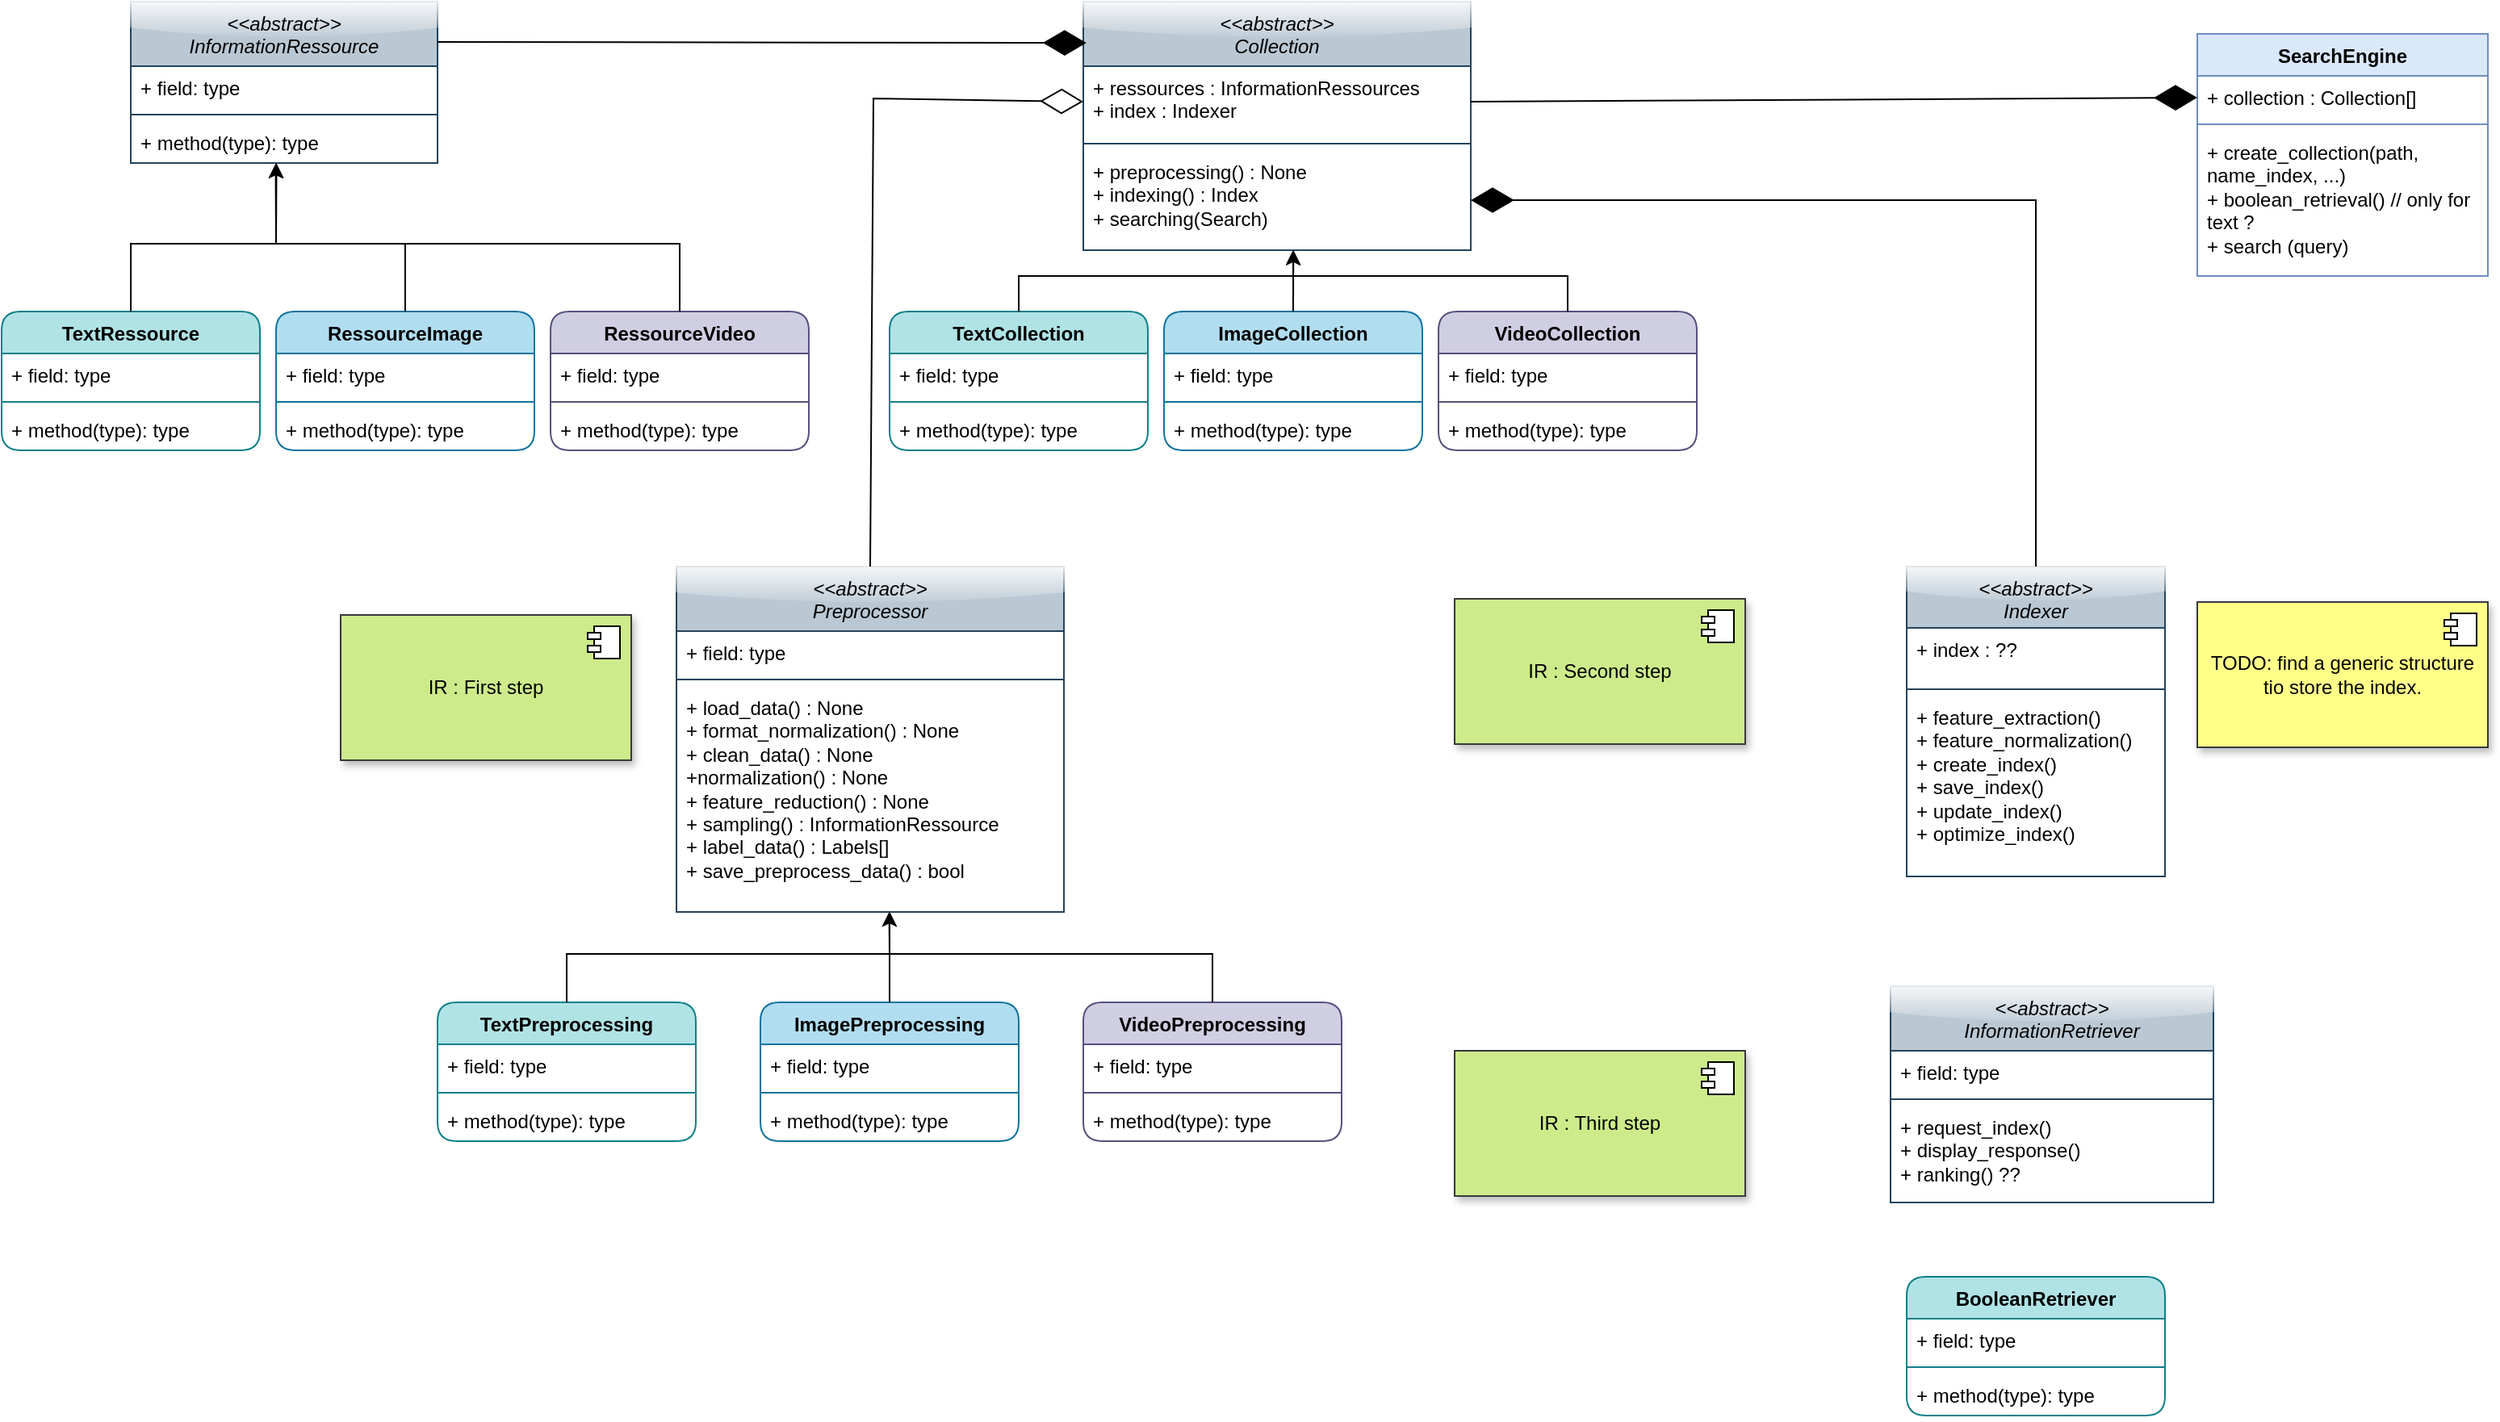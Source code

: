 <mxfile version="22.0.2" type="device">
  <diagram name="Page-1" id="X75OGaa5OfOXW6teG9SR">
    <mxGraphModel dx="1615" dy="1029" grid="1" gridSize="10" guides="1" tooltips="1" connect="1" arrows="1" fold="1" page="1" pageScale="1" pageWidth="827" pageHeight="1169" math="0" shadow="0">
      <root>
        <mxCell id="0" />
        <mxCell id="1" parent="0" />
        <mxCell id="e51l-U1AH-l_leqLZLDB-1" value="&lt;i style=&quot;font-weight: normal;&quot;&gt;&amp;lt;&amp;lt;abstract&amp;gt;&amp;gt;&lt;br&gt;InformationRessource&lt;/i&gt;" style="swimlane;fontStyle=1;align=center;verticalAlign=top;childLayout=stackLayout;horizontal=1;startSize=40;horizontalStack=0;resizeParent=1;resizeParentMax=0;resizeLast=0;collapsible=1;marginBottom=0;whiteSpace=wrap;html=1;fillColor=#bac8d3;strokeColor=#23445d;glass=1;rounded=0;shadow=0;swimlaneLine=1;" parent="1" vertex="1">
          <mxGeometry x="80" y="10" width="190" height="100" as="geometry" />
        </mxCell>
        <mxCell id="e51l-U1AH-l_leqLZLDB-2" value="+ field: type" style="text;strokeColor=none;fillColor=none;align=left;verticalAlign=top;spacingLeft=4;spacingRight=4;overflow=hidden;rotatable=0;points=[[0,0.5],[1,0.5]];portConstraint=eastwest;whiteSpace=wrap;html=1;" parent="e51l-U1AH-l_leqLZLDB-1" vertex="1">
          <mxGeometry y="40" width="190" height="26" as="geometry" />
        </mxCell>
        <mxCell id="e51l-U1AH-l_leqLZLDB-3" value="" style="line;strokeWidth=1;fillColor=none;align=left;verticalAlign=middle;spacingTop=-1;spacingLeft=3;spacingRight=3;rotatable=0;labelPosition=right;points=[];portConstraint=eastwest;strokeColor=inherit;" parent="e51l-U1AH-l_leqLZLDB-1" vertex="1">
          <mxGeometry y="66" width="190" height="8" as="geometry" />
        </mxCell>
        <mxCell id="e51l-U1AH-l_leqLZLDB-4" value="+ method(type): type" style="text;strokeColor=none;fillColor=none;align=left;verticalAlign=top;spacingLeft=4;spacingRight=4;overflow=hidden;rotatable=0;points=[[0,0.5],[1,0.5]];portConstraint=eastwest;whiteSpace=wrap;html=1;" parent="e51l-U1AH-l_leqLZLDB-1" vertex="1">
          <mxGeometry y="74" width="190" height="26" as="geometry" />
        </mxCell>
        <mxCell id="e51l-U1AH-l_leqLZLDB-7" value="TextRessource" style="swimlane;fontStyle=1;align=center;verticalAlign=top;childLayout=stackLayout;horizontal=1;startSize=26;horizontalStack=0;resizeParent=1;resizeParentMax=0;resizeLast=0;collapsible=1;marginBottom=0;whiteSpace=wrap;html=1;fillColor=#b0e3e6;strokeColor=#0e8088;rounded=1;" parent="1" vertex="1">
          <mxGeometry y="202" width="160" height="86" as="geometry" />
        </mxCell>
        <mxCell id="e51l-U1AH-l_leqLZLDB-8" value="+ field: type" style="text;strokeColor=none;fillColor=none;align=left;verticalAlign=top;spacingLeft=4;spacingRight=4;overflow=hidden;rotatable=0;points=[[0,0.5],[1,0.5]];portConstraint=eastwest;whiteSpace=wrap;html=1;" parent="e51l-U1AH-l_leqLZLDB-7" vertex="1">
          <mxGeometry y="26" width="160" height="26" as="geometry" />
        </mxCell>
        <mxCell id="e51l-U1AH-l_leqLZLDB-9" value="" style="line;strokeWidth=1;fillColor=none;align=left;verticalAlign=middle;spacingTop=-1;spacingLeft=3;spacingRight=3;rotatable=0;labelPosition=right;points=[];portConstraint=eastwest;strokeColor=inherit;" parent="e51l-U1AH-l_leqLZLDB-7" vertex="1">
          <mxGeometry y="52" width="160" height="8" as="geometry" />
        </mxCell>
        <mxCell id="e51l-U1AH-l_leqLZLDB-10" value="+ method(type): type" style="text;strokeColor=none;fillColor=none;align=left;verticalAlign=top;spacingLeft=4;spacingRight=4;overflow=hidden;rotatable=0;points=[[0,0.5],[1,0.5]];portConstraint=eastwest;whiteSpace=wrap;html=1;" parent="e51l-U1AH-l_leqLZLDB-7" vertex="1">
          <mxGeometry y="60" width="160" height="26" as="geometry" />
        </mxCell>
        <mxCell id="e51l-U1AH-l_leqLZLDB-11" value="RessourceImage" style="swimlane;fontStyle=1;align=center;verticalAlign=top;childLayout=stackLayout;horizontal=1;startSize=26;horizontalStack=0;resizeParent=1;resizeParentMax=0;resizeLast=0;collapsible=1;marginBottom=0;whiteSpace=wrap;html=1;fillColor=#b1ddf0;strokeColor=#10739e;rounded=1;" parent="1" vertex="1">
          <mxGeometry x="170" y="202" width="160" height="86" as="geometry" />
        </mxCell>
        <mxCell id="e51l-U1AH-l_leqLZLDB-12" value="+ field: type" style="text;strokeColor=none;fillColor=none;align=left;verticalAlign=top;spacingLeft=4;spacingRight=4;overflow=hidden;rotatable=0;points=[[0,0.5],[1,0.5]];portConstraint=eastwest;whiteSpace=wrap;html=1;" parent="e51l-U1AH-l_leqLZLDB-11" vertex="1">
          <mxGeometry y="26" width="160" height="26" as="geometry" />
        </mxCell>
        <mxCell id="e51l-U1AH-l_leqLZLDB-13" value="" style="line;strokeWidth=1;fillColor=none;align=left;verticalAlign=middle;spacingTop=-1;spacingLeft=3;spacingRight=3;rotatable=0;labelPosition=right;points=[];portConstraint=eastwest;strokeColor=inherit;" parent="e51l-U1AH-l_leqLZLDB-11" vertex="1">
          <mxGeometry y="52" width="160" height="8" as="geometry" />
        </mxCell>
        <mxCell id="e51l-U1AH-l_leqLZLDB-14" value="+ method(type): type" style="text;strokeColor=none;fillColor=none;align=left;verticalAlign=top;spacingLeft=4;spacingRight=4;overflow=hidden;rotatable=0;points=[[0,0.5],[1,0.5]];portConstraint=eastwest;whiteSpace=wrap;html=1;" parent="e51l-U1AH-l_leqLZLDB-11" vertex="1">
          <mxGeometry y="60" width="160" height="26" as="geometry" />
        </mxCell>
        <mxCell id="e51l-U1AH-l_leqLZLDB-15" value="RessourceVideo" style="swimlane;fontStyle=1;align=center;verticalAlign=top;childLayout=stackLayout;horizontal=1;startSize=26;horizontalStack=0;resizeParent=1;resizeParentMax=0;resizeLast=0;collapsible=1;marginBottom=0;whiteSpace=wrap;html=1;fillColor=#d0cee2;strokeColor=#56517e;rounded=1;" parent="1" vertex="1">
          <mxGeometry x="340" y="202" width="160" height="86" as="geometry" />
        </mxCell>
        <mxCell id="e51l-U1AH-l_leqLZLDB-16" value="+ field: type" style="text;strokeColor=none;fillColor=none;align=left;verticalAlign=top;spacingLeft=4;spacingRight=4;overflow=hidden;rotatable=0;points=[[0,0.5],[1,0.5]];portConstraint=eastwest;whiteSpace=wrap;html=1;" parent="e51l-U1AH-l_leqLZLDB-15" vertex="1">
          <mxGeometry y="26" width="160" height="26" as="geometry" />
        </mxCell>
        <mxCell id="e51l-U1AH-l_leqLZLDB-17" value="" style="line;strokeWidth=1;fillColor=none;align=left;verticalAlign=middle;spacingTop=-1;spacingLeft=3;spacingRight=3;rotatable=0;labelPosition=right;points=[];portConstraint=eastwest;strokeColor=inherit;" parent="e51l-U1AH-l_leqLZLDB-15" vertex="1">
          <mxGeometry y="52" width="160" height="8" as="geometry" />
        </mxCell>
        <mxCell id="e51l-U1AH-l_leqLZLDB-18" value="+ method(type): type" style="text;strokeColor=none;fillColor=none;align=left;verticalAlign=top;spacingLeft=4;spacingRight=4;overflow=hidden;rotatable=0;points=[[0,0.5],[1,0.5]];portConstraint=eastwest;whiteSpace=wrap;html=1;" parent="e51l-U1AH-l_leqLZLDB-15" vertex="1">
          <mxGeometry y="60" width="160" height="26" as="geometry" />
        </mxCell>
        <mxCell id="e51l-U1AH-l_leqLZLDB-19" value="&lt;i style=&quot;font-weight: normal;&quot;&gt;&amp;lt;&amp;lt;abstract&amp;gt;&amp;gt;&lt;br&gt;Collection&lt;/i&gt;" style="swimlane;fontStyle=1;align=center;verticalAlign=top;childLayout=stackLayout;horizontal=1;startSize=40;horizontalStack=0;resizeParent=1;resizeParentMax=0;resizeLast=0;collapsible=1;marginBottom=0;whiteSpace=wrap;html=1;fillColor=#bac8d3;strokeColor=#23445d;glass=1;" parent="1" vertex="1">
          <mxGeometry x="670" y="10" width="240" height="154" as="geometry" />
        </mxCell>
        <mxCell id="e51l-U1AH-l_leqLZLDB-20" value="+ ressources : InformationRessources&lt;br&gt;+ index : Indexer" style="text;strokeColor=none;fillColor=none;align=left;verticalAlign=top;spacingLeft=4;spacingRight=4;overflow=hidden;rotatable=0;points=[[0,0.5],[1,0.5]];portConstraint=eastwest;whiteSpace=wrap;html=1;" parent="e51l-U1AH-l_leqLZLDB-19" vertex="1">
          <mxGeometry y="40" width="240" height="44" as="geometry" />
        </mxCell>
        <mxCell id="e51l-U1AH-l_leqLZLDB-21" value="" style="line;strokeWidth=1;fillColor=none;align=left;verticalAlign=middle;spacingTop=-1;spacingLeft=3;spacingRight=3;rotatable=0;labelPosition=right;points=[];portConstraint=eastwest;strokeColor=inherit;" parent="e51l-U1AH-l_leqLZLDB-19" vertex="1">
          <mxGeometry y="84" width="240" height="8" as="geometry" />
        </mxCell>
        <mxCell id="e51l-U1AH-l_leqLZLDB-22" value="+ preprocessing() : None&lt;br&gt;+ indexing() : Index&lt;br&gt;+ searching(Search)" style="text;strokeColor=none;fillColor=none;align=left;verticalAlign=top;spacingLeft=4;spacingRight=4;overflow=hidden;rotatable=0;points=[[0,0.5],[1,0.5]];portConstraint=eastwest;whiteSpace=wrap;html=1;" parent="e51l-U1AH-l_leqLZLDB-19" vertex="1">
          <mxGeometry y="92" width="240" height="62" as="geometry" />
        </mxCell>
        <mxCell id="e51l-U1AH-l_leqLZLDB-25" value="" style="endArrow=diamondThin;endFill=1;endSize=24;html=1;rounded=0;exitX=1;exitY=0.25;exitDx=0;exitDy=0;entryX=0.008;entryY=0.166;entryDx=0;entryDy=0;entryPerimeter=0;" parent="1" source="e51l-U1AH-l_leqLZLDB-1" target="e51l-U1AH-l_leqLZLDB-19" edge="1">
          <mxGeometry width="160" relative="1" as="geometry">
            <mxPoint x="310" y="71.5" as="sourcePoint" />
            <mxPoint x="470" y="71.5" as="targetPoint" />
          </mxGeometry>
        </mxCell>
        <mxCell id="e51l-U1AH-l_leqLZLDB-26" value="SearchEngine" style="swimlane;fontStyle=1;align=center;verticalAlign=top;childLayout=stackLayout;horizontal=1;startSize=26;horizontalStack=0;resizeParent=1;resizeParentMax=0;resizeLast=0;collapsible=1;marginBottom=0;whiteSpace=wrap;html=1;fillColor=#dae8fc;strokeColor=#6c8ebf;" parent="1" vertex="1">
          <mxGeometry x="1360" y="30" width="180" height="150" as="geometry" />
        </mxCell>
        <mxCell id="e51l-U1AH-l_leqLZLDB-27" value="+ collection : Collection[]" style="text;strokeColor=none;fillColor=none;align=left;verticalAlign=top;spacingLeft=4;spacingRight=4;overflow=hidden;rotatable=0;points=[[0,0.5],[1,0.5]];portConstraint=eastwest;whiteSpace=wrap;html=1;" parent="e51l-U1AH-l_leqLZLDB-26" vertex="1">
          <mxGeometry y="26" width="180" height="26" as="geometry" />
        </mxCell>
        <mxCell id="e51l-U1AH-l_leqLZLDB-28" value="" style="line;strokeWidth=1;fillColor=none;align=left;verticalAlign=middle;spacingTop=-1;spacingLeft=3;spacingRight=3;rotatable=0;labelPosition=right;points=[];portConstraint=eastwest;strokeColor=inherit;" parent="e51l-U1AH-l_leqLZLDB-26" vertex="1">
          <mxGeometry y="52" width="180" height="8" as="geometry" />
        </mxCell>
        <mxCell id="e51l-U1AH-l_leqLZLDB-29" value="+ create_collection(path, name_index, ...)&lt;br&gt;+ boolean_retrieval() // only for text ?&lt;br&gt;+ search (query)" style="text;strokeColor=none;fillColor=none;align=left;verticalAlign=top;spacingLeft=4;spacingRight=4;overflow=hidden;rotatable=0;points=[[0,0.5],[1,0.5]];portConstraint=eastwest;whiteSpace=wrap;html=1;" parent="e51l-U1AH-l_leqLZLDB-26" vertex="1">
          <mxGeometry y="60" width="180" height="90" as="geometry" />
        </mxCell>
        <mxCell id="e51l-U1AH-l_leqLZLDB-30" value="TextCollection" style="swimlane;fontStyle=1;align=center;verticalAlign=top;childLayout=stackLayout;horizontal=1;startSize=26;horizontalStack=0;resizeParent=1;resizeParentMax=0;resizeLast=0;collapsible=1;marginBottom=0;whiteSpace=wrap;html=1;fillColor=#b0e3e6;strokeColor=#0e8088;rounded=1;" parent="1" vertex="1">
          <mxGeometry x="550" y="202" width="160" height="86" as="geometry" />
        </mxCell>
        <mxCell id="e51l-U1AH-l_leqLZLDB-31" value="+ field: type" style="text;strokeColor=none;fillColor=none;align=left;verticalAlign=top;spacingLeft=4;spacingRight=4;overflow=hidden;rotatable=0;points=[[0,0.5],[1,0.5]];portConstraint=eastwest;whiteSpace=wrap;html=1;" parent="e51l-U1AH-l_leqLZLDB-30" vertex="1">
          <mxGeometry y="26" width="160" height="26" as="geometry" />
        </mxCell>
        <mxCell id="e51l-U1AH-l_leqLZLDB-32" value="" style="line;strokeWidth=1;fillColor=none;align=left;verticalAlign=middle;spacingTop=-1;spacingLeft=3;spacingRight=3;rotatable=0;labelPosition=right;points=[];portConstraint=eastwest;strokeColor=inherit;" parent="e51l-U1AH-l_leqLZLDB-30" vertex="1">
          <mxGeometry y="52" width="160" height="8" as="geometry" />
        </mxCell>
        <mxCell id="e51l-U1AH-l_leqLZLDB-33" value="+ method(type): type" style="text;strokeColor=none;fillColor=none;align=left;verticalAlign=top;spacingLeft=4;spacingRight=4;overflow=hidden;rotatable=0;points=[[0,0.5],[1,0.5]];portConstraint=eastwest;whiteSpace=wrap;html=1;" parent="e51l-U1AH-l_leqLZLDB-30" vertex="1">
          <mxGeometry y="60" width="160" height="26" as="geometry" />
        </mxCell>
        <mxCell id="e51l-U1AH-l_leqLZLDB-34" value="ImageCollection" style="swimlane;fontStyle=1;align=center;verticalAlign=top;childLayout=stackLayout;horizontal=1;startSize=26;horizontalStack=0;resizeParent=1;resizeParentMax=0;resizeLast=0;collapsible=1;marginBottom=0;whiteSpace=wrap;html=1;fillColor=#b1ddf0;strokeColor=#10739e;rounded=1;" parent="1" vertex="1">
          <mxGeometry x="720" y="202" width="160" height="86" as="geometry" />
        </mxCell>
        <mxCell id="e51l-U1AH-l_leqLZLDB-35" value="+ field: type" style="text;strokeColor=none;fillColor=none;align=left;verticalAlign=top;spacingLeft=4;spacingRight=4;overflow=hidden;rotatable=0;points=[[0,0.5],[1,0.5]];portConstraint=eastwest;whiteSpace=wrap;html=1;" parent="e51l-U1AH-l_leqLZLDB-34" vertex="1">
          <mxGeometry y="26" width="160" height="26" as="geometry" />
        </mxCell>
        <mxCell id="e51l-U1AH-l_leqLZLDB-36" value="" style="line;strokeWidth=1;fillColor=none;align=left;verticalAlign=middle;spacingTop=-1;spacingLeft=3;spacingRight=3;rotatable=0;labelPosition=right;points=[];portConstraint=eastwest;strokeColor=inherit;" parent="e51l-U1AH-l_leqLZLDB-34" vertex="1">
          <mxGeometry y="52" width="160" height="8" as="geometry" />
        </mxCell>
        <mxCell id="e51l-U1AH-l_leqLZLDB-37" value="+ method(type): type" style="text;strokeColor=none;fillColor=none;align=left;verticalAlign=top;spacingLeft=4;spacingRight=4;overflow=hidden;rotatable=0;points=[[0,0.5],[1,0.5]];portConstraint=eastwest;whiteSpace=wrap;html=1;" parent="e51l-U1AH-l_leqLZLDB-34" vertex="1">
          <mxGeometry y="60" width="160" height="26" as="geometry" />
        </mxCell>
        <mxCell id="e51l-U1AH-l_leqLZLDB-38" value="VideoCollection" style="swimlane;fontStyle=1;align=center;verticalAlign=top;childLayout=stackLayout;horizontal=1;startSize=26;horizontalStack=0;resizeParent=1;resizeParentMax=0;resizeLast=0;collapsible=1;marginBottom=0;whiteSpace=wrap;html=1;fillColor=#d0cee2;strokeColor=#56517e;rounded=1;" parent="1" vertex="1">
          <mxGeometry x="890" y="202" width="160" height="86" as="geometry" />
        </mxCell>
        <mxCell id="e51l-U1AH-l_leqLZLDB-39" value="+ field: type" style="text;strokeColor=none;fillColor=none;align=left;verticalAlign=top;spacingLeft=4;spacingRight=4;overflow=hidden;rotatable=0;points=[[0,0.5],[1,0.5]];portConstraint=eastwest;whiteSpace=wrap;html=1;" parent="e51l-U1AH-l_leqLZLDB-38" vertex="1">
          <mxGeometry y="26" width="160" height="26" as="geometry" />
        </mxCell>
        <mxCell id="e51l-U1AH-l_leqLZLDB-40" value="" style="line;strokeWidth=1;fillColor=none;align=left;verticalAlign=middle;spacingTop=-1;spacingLeft=3;spacingRight=3;rotatable=0;labelPosition=right;points=[];portConstraint=eastwest;strokeColor=inherit;" parent="e51l-U1AH-l_leqLZLDB-38" vertex="1">
          <mxGeometry y="52" width="160" height="8" as="geometry" />
        </mxCell>
        <mxCell id="e51l-U1AH-l_leqLZLDB-41" value="+ method(type): type" style="text;strokeColor=none;fillColor=none;align=left;verticalAlign=top;spacingLeft=4;spacingRight=4;overflow=hidden;rotatable=0;points=[[0,0.5],[1,0.5]];portConstraint=eastwest;whiteSpace=wrap;html=1;" parent="e51l-U1AH-l_leqLZLDB-38" vertex="1">
          <mxGeometry y="60" width="160" height="26" as="geometry" />
        </mxCell>
        <mxCell id="e51l-U1AH-l_leqLZLDB-42" value="" style="endArrow=diamondThin;endFill=1;endSize=24;html=1;rounded=0;exitX=1;exitY=0.5;exitDx=0;exitDy=0;" parent="1" source="e51l-U1AH-l_leqLZLDB-20" target="e51l-U1AH-l_leqLZLDB-27" edge="1">
          <mxGeometry width="160" relative="1" as="geometry">
            <mxPoint x="750" y="82" as="sourcePoint" />
            <mxPoint x="1150" y="84" as="targetPoint" />
          </mxGeometry>
        </mxCell>
        <mxCell id="e51l-U1AH-l_leqLZLDB-43" value="&lt;i style=&quot;font-weight: normal;&quot;&gt;&amp;lt;&amp;lt;abstract&amp;gt;&amp;gt;&lt;br&gt;Preprocessor&lt;/i&gt;" style="swimlane;fontStyle=1;align=center;verticalAlign=top;childLayout=stackLayout;horizontal=1;startSize=40;horizontalStack=0;resizeParent=1;resizeParentMax=0;resizeLast=0;collapsible=1;marginBottom=0;whiteSpace=wrap;html=1;fillColor=#bac8d3;strokeColor=#23445d;glass=1;" parent="1" vertex="1">
          <mxGeometry x="418" y="360" width="240" height="214" as="geometry" />
        </mxCell>
        <mxCell id="e51l-U1AH-l_leqLZLDB-44" value="+ field: type" style="text;strokeColor=none;fillColor=none;align=left;verticalAlign=top;spacingLeft=4;spacingRight=4;overflow=hidden;rotatable=0;points=[[0,0.5],[1,0.5]];portConstraint=eastwest;whiteSpace=wrap;html=1;" parent="e51l-U1AH-l_leqLZLDB-43" vertex="1">
          <mxGeometry y="40" width="240" height="26" as="geometry" />
        </mxCell>
        <mxCell id="e51l-U1AH-l_leqLZLDB-45" value="" style="line;strokeWidth=1;fillColor=none;align=left;verticalAlign=middle;spacingTop=-1;spacingLeft=3;spacingRight=3;rotatable=0;labelPosition=right;points=[];portConstraint=eastwest;strokeColor=inherit;" parent="e51l-U1AH-l_leqLZLDB-43" vertex="1">
          <mxGeometry y="66" width="240" height="8" as="geometry" />
        </mxCell>
        <mxCell id="e51l-U1AH-l_leqLZLDB-46" value="+ load_data() : None&lt;br&gt;+ format_normalization() : None&lt;br&gt;+ clean_data() : None&lt;br&gt;+normalization() : None&lt;br&gt;+ feature_reduction() : None&lt;br&gt;+ sampling() : InformationRessource&lt;br&gt;+ label_data() : Labels[]&amp;nbsp;&lt;br&gt;+ save_preprocess_data() : bool&lt;br&gt;" style="text;strokeColor=none;fillColor=none;align=left;verticalAlign=top;spacingLeft=4;spacingRight=4;overflow=hidden;rotatable=0;points=[[0,0.5],[1,0.5]];portConstraint=eastwest;whiteSpace=wrap;html=1;" parent="e51l-U1AH-l_leqLZLDB-43" vertex="1">
          <mxGeometry y="74" width="240" height="140" as="geometry" />
        </mxCell>
        <mxCell id="e51l-U1AH-l_leqLZLDB-47" value="TextPreprocessing" style="swimlane;fontStyle=1;align=center;verticalAlign=top;childLayout=stackLayout;horizontal=1;startSize=26;horizontalStack=0;resizeParent=1;resizeParentMax=0;resizeLast=0;collapsible=1;marginBottom=0;whiteSpace=wrap;html=1;fillColor=#b0e3e6;strokeColor=#0e8088;rounded=1;" parent="1" vertex="1">
          <mxGeometry x="270" y="630" width="160" height="86" as="geometry" />
        </mxCell>
        <mxCell id="e51l-U1AH-l_leqLZLDB-48" value="+ field: type" style="text;strokeColor=none;fillColor=none;align=left;verticalAlign=top;spacingLeft=4;spacingRight=4;overflow=hidden;rotatable=0;points=[[0,0.5],[1,0.5]];portConstraint=eastwest;whiteSpace=wrap;html=1;" parent="e51l-U1AH-l_leqLZLDB-47" vertex="1">
          <mxGeometry y="26" width="160" height="26" as="geometry" />
        </mxCell>
        <mxCell id="e51l-U1AH-l_leqLZLDB-49" value="" style="line;strokeWidth=1;fillColor=none;align=left;verticalAlign=middle;spacingTop=-1;spacingLeft=3;spacingRight=3;rotatable=0;labelPosition=right;points=[];portConstraint=eastwest;strokeColor=inherit;" parent="e51l-U1AH-l_leqLZLDB-47" vertex="1">
          <mxGeometry y="52" width="160" height="8" as="geometry" />
        </mxCell>
        <mxCell id="e51l-U1AH-l_leqLZLDB-50" value="+ method(type): type" style="text;strokeColor=none;fillColor=none;align=left;verticalAlign=top;spacingLeft=4;spacingRight=4;overflow=hidden;rotatable=0;points=[[0,0.5],[1,0.5]];portConstraint=eastwest;whiteSpace=wrap;html=1;" parent="e51l-U1AH-l_leqLZLDB-47" vertex="1">
          <mxGeometry y="60" width="160" height="26" as="geometry" />
        </mxCell>
        <mxCell id="e51l-U1AH-l_leqLZLDB-51" value="ImagePreprocessing" style="swimlane;fontStyle=1;align=center;verticalAlign=top;childLayout=stackLayout;horizontal=1;startSize=26;horizontalStack=0;resizeParent=1;resizeParentMax=0;resizeLast=0;collapsible=1;marginBottom=0;whiteSpace=wrap;html=1;fillColor=#b1ddf0;strokeColor=#10739e;rounded=1;" parent="1" vertex="1">
          <mxGeometry x="470" y="630" width="160" height="86" as="geometry" />
        </mxCell>
        <mxCell id="e51l-U1AH-l_leqLZLDB-52" value="+ field: type" style="text;strokeColor=none;fillColor=none;align=left;verticalAlign=top;spacingLeft=4;spacingRight=4;overflow=hidden;rotatable=0;points=[[0,0.5],[1,0.5]];portConstraint=eastwest;whiteSpace=wrap;html=1;" parent="e51l-U1AH-l_leqLZLDB-51" vertex="1">
          <mxGeometry y="26" width="160" height="26" as="geometry" />
        </mxCell>
        <mxCell id="e51l-U1AH-l_leqLZLDB-53" value="" style="line;strokeWidth=1;fillColor=none;align=left;verticalAlign=middle;spacingTop=-1;spacingLeft=3;spacingRight=3;rotatable=0;labelPosition=right;points=[];portConstraint=eastwest;strokeColor=inherit;" parent="e51l-U1AH-l_leqLZLDB-51" vertex="1">
          <mxGeometry y="52" width="160" height="8" as="geometry" />
        </mxCell>
        <mxCell id="e51l-U1AH-l_leqLZLDB-54" value="+ method(type): type" style="text;strokeColor=none;fillColor=none;align=left;verticalAlign=top;spacingLeft=4;spacingRight=4;overflow=hidden;rotatable=0;points=[[0,0.5],[1,0.5]];portConstraint=eastwest;whiteSpace=wrap;html=1;" parent="e51l-U1AH-l_leqLZLDB-51" vertex="1">
          <mxGeometry y="60" width="160" height="26" as="geometry" />
        </mxCell>
        <mxCell id="e51l-U1AH-l_leqLZLDB-55" value="VideoPreprocessing" style="swimlane;fontStyle=1;align=center;verticalAlign=top;childLayout=stackLayout;horizontal=1;startSize=26;horizontalStack=0;resizeParent=1;resizeParentMax=0;resizeLast=0;collapsible=1;marginBottom=0;whiteSpace=wrap;html=1;fillColor=#d0cee2;strokeColor=#56517e;rounded=1;" parent="1" vertex="1">
          <mxGeometry x="670" y="630" width="160" height="86" as="geometry" />
        </mxCell>
        <mxCell id="e51l-U1AH-l_leqLZLDB-56" value="+ field: type" style="text;strokeColor=none;fillColor=none;align=left;verticalAlign=top;spacingLeft=4;spacingRight=4;overflow=hidden;rotatable=0;points=[[0,0.5],[1,0.5]];portConstraint=eastwest;whiteSpace=wrap;html=1;" parent="e51l-U1AH-l_leqLZLDB-55" vertex="1">
          <mxGeometry y="26" width="160" height="26" as="geometry" />
        </mxCell>
        <mxCell id="e51l-U1AH-l_leqLZLDB-57" value="" style="line;strokeWidth=1;fillColor=none;align=left;verticalAlign=middle;spacingTop=-1;spacingLeft=3;spacingRight=3;rotatable=0;labelPosition=right;points=[];portConstraint=eastwest;strokeColor=inherit;" parent="e51l-U1AH-l_leqLZLDB-55" vertex="1">
          <mxGeometry y="52" width="160" height="8" as="geometry" />
        </mxCell>
        <mxCell id="e51l-U1AH-l_leqLZLDB-58" value="+ method(type): type" style="text;strokeColor=none;fillColor=none;align=left;verticalAlign=top;spacingLeft=4;spacingRight=4;overflow=hidden;rotatable=0;points=[[0,0.5],[1,0.5]];portConstraint=eastwest;whiteSpace=wrap;html=1;" parent="e51l-U1AH-l_leqLZLDB-55" vertex="1">
          <mxGeometry y="60" width="160" height="26" as="geometry" />
        </mxCell>
        <mxCell id="e51l-U1AH-l_leqLZLDB-59" value="IR : First step" style="html=1;dropTarget=0;whiteSpace=wrap;fillColor=#cdeb8b;strokeColor=#36393d;shadow=1;" parent="1" vertex="1">
          <mxGeometry x="210" y="390" width="180" height="90" as="geometry" />
        </mxCell>
        <mxCell id="e51l-U1AH-l_leqLZLDB-60" value="" style="shape=module;jettyWidth=8;jettyHeight=4;" parent="e51l-U1AH-l_leqLZLDB-59" vertex="1">
          <mxGeometry x="1" width="20" height="20" relative="1" as="geometry">
            <mxPoint x="-27" y="7" as="offset" />
          </mxGeometry>
        </mxCell>
        <mxCell id="e51l-U1AH-l_leqLZLDB-61" value="IR : Second step" style="html=1;dropTarget=0;whiteSpace=wrap;fillColor=#cdeb8b;strokeColor=#36393d;shadow=1;" parent="1" vertex="1">
          <mxGeometry x="900" y="380" width="180" height="90" as="geometry" />
        </mxCell>
        <mxCell id="e51l-U1AH-l_leqLZLDB-62" value="" style="shape=module;jettyWidth=8;jettyHeight=4;" parent="e51l-U1AH-l_leqLZLDB-61" vertex="1">
          <mxGeometry x="1" width="20" height="20" relative="1" as="geometry">
            <mxPoint x="-27" y="7" as="offset" />
          </mxGeometry>
        </mxCell>
        <mxCell id="e51l-U1AH-l_leqLZLDB-63" value="IR : Third step" style="html=1;dropTarget=0;whiteSpace=wrap;fillColor=#cdeb8b;strokeColor=#36393d;shadow=1;" parent="1" vertex="1">
          <mxGeometry x="900" y="660" width="180" height="90" as="geometry" />
        </mxCell>
        <mxCell id="e51l-U1AH-l_leqLZLDB-64" value="" style="shape=module;jettyWidth=8;jettyHeight=4;" parent="e51l-U1AH-l_leqLZLDB-63" vertex="1">
          <mxGeometry x="1" width="20" height="20" relative="1" as="geometry">
            <mxPoint x="-27" y="7" as="offset" />
          </mxGeometry>
        </mxCell>
        <mxCell id="e51l-U1AH-l_leqLZLDB-65" value="&lt;i style=&quot;font-weight: normal;&quot;&gt;&amp;lt;&amp;lt;abstract&amp;gt;&amp;gt;&lt;br&gt;Indexer&lt;/i&gt;" style="swimlane;fontStyle=1;align=center;verticalAlign=top;childLayout=stackLayout;horizontal=1;startSize=38;horizontalStack=0;resizeParent=1;resizeParentMax=0;resizeLast=0;collapsible=1;marginBottom=0;whiteSpace=wrap;html=1;fillColor=#bac8d3;strokeColor=#23445d;glass=1;" parent="1" vertex="1">
          <mxGeometry x="1180" y="360" width="160" height="192" as="geometry" />
        </mxCell>
        <mxCell id="e51l-U1AH-l_leqLZLDB-66" value="+ index : ??" style="text;strokeColor=none;fillColor=none;align=left;verticalAlign=top;spacingLeft=4;spacingRight=4;overflow=hidden;rotatable=0;points=[[0,0.5],[1,0.5]];portConstraint=eastwest;whiteSpace=wrap;html=1;" parent="e51l-U1AH-l_leqLZLDB-65" vertex="1">
          <mxGeometry y="38" width="160" height="34" as="geometry" />
        </mxCell>
        <mxCell id="e51l-U1AH-l_leqLZLDB-67" value="" style="line;strokeWidth=1;fillColor=none;align=left;verticalAlign=middle;spacingTop=-1;spacingLeft=3;spacingRight=3;rotatable=0;labelPosition=right;points=[];portConstraint=eastwest;strokeColor=inherit;" parent="e51l-U1AH-l_leqLZLDB-65" vertex="1">
          <mxGeometry y="72" width="160" height="8" as="geometry" />
        </mxCell>
        <mxCell id="e51l-U1AH-l_leqLZLDB-68" value="+ feature_extraction()&lt;br&gt;+ feature_normalization()&lt;br&gt;+ create_index()&lt;br&gt;+ save_index()&lt;br&gt;+ update_index()&lt;br&gt;+ optimize_index()" style="text;strokeColor=none;fillColor=none;align=left;verticalAlign=top;spacingLeft=4;spacingRight=4;overflow=hidden;rotatable=0;points=[[0,0.5],[1,0.5]];portConstraint=eastwest;whiteSpace=wrap;html=1;" parent="e51l-U1AH-l_leqLZLDB-65" vertex="1">
          <mxGeometry y="80" width="160" height="112" as="geometry" />
        </mxCell>
        <mxCell id="e51l-U1AH-l_leqLZLDB-69" value="TODO: find a generic structure tio store the index." style="html=1;dropTarget=0;whiteSpace=wrap;fillColor=#ffff88;strokeColor=#36393d;shadow=1;" parent="1" vertex="1">
          <mxGeometry x="1360" y="382" width="180" height="90" as="geometry" />
        </mxCell>
        <mxCell id="e51l-U1AH-l_leqLZLDB-70" value="" style="shape=module;jettyWidth=8;jettyHeight=4;" parent="e51l-U1AH-l_leqLZLDB-69" vertex="1">
          <mxGeometry x="1" width="20" height="20" relative="1" as="geometry">
            <mxPoint x="-27" y="7" as="offset" />
          </mxGeometry>
        </mxCell>
        <mxCell id="e51l-U1AH-l_leqLZLDB-71" value="&lt;i style=&quot;font-weight: normal;&quot;&gt;&amp;lt;&amp;lt;abstract&amp;gt;&amp;gt;&lt;br&gt;InformationRetriever&lt;/i&gt;" style="swimlane;fontStyle=1;align=center;verticalAlign=top;childLayout=stackLayout;horizontal=1;startSize=40;horizontalStack=0;resizeParent=1;resizeParentMax=0;resizeLast=0;collapsible=1;marginBottom=0;whiteSpace=wrap;html=1;fillColor=#bac8d3;strokeColor=#23445d;glass=1;" parent="1" vertex="1">
          <mxGeometry x="1170" y="620" width="200" height="134" as="geometry" />
        </mxCell>
        <mxCell id="e51l-U1AH-l_leqLZLDB-72" value="+ field: type" style="text;strokeColor=none;fillColor=none;align=left;verticalAlign=top;spacingLeft=4;spacingRight=4;overflow=hidden;rotatable=0;points=[[0,0.5],[1,0.5]];portConstraint=eastwest;whiteSpace=wrap;html=1;" parent="e51l-U1AH-l_leqLZLDB-71" vertex="1">
          <mxGeometry y="40" width="200" height="26" as="geometry" />
        </mxCell>
        <mxCell id="e51l-U1AH-l_leqLZLDB-73" value="" style="line;strokeWidth=1;fillColor=none;align=left;verticalAlign=middle;spacingTop=-1;spacingLeft=3;spacingRight=3;rotatable=0;labelPosition=right;points=[];portConstraint=eastwest;strokeColor=inherit;" parent="e51l-U1AH-l_leqLZLDB-71" vertex="1">
          <mxGeometry y="66" width="200" height="8" as="geometry" />
        </mxCell>
        <mxCell id="e51l-U1AH-l_leqLZLDB-74" value="+ request_index()&lt;br&gt;+ display_response()&lt;br&gt;+ ranking() ??" style="text;strokeColor=none;fillColor=none;align=left;verticalAlign=top;spacingLeft=4;spacingRight=4;overflow=hidden;rotatable=0;points=[[0,0.5],[1,0.5]];portConstraint=eastwest;whiteSpace=wrap;html=1;" parent="e51l-U1AH-l_leqLZLDB-71" vertex="1">
          <mxGeometry y="74" width="200" height="60" as="geometry" />
        </mxCell>
        <mxCell id="8TO3piSSpYTI3bl7hMEA-17" value="" style="endArrow=classic;html=1;rounded=0;exitX=0.5;exitY=0;exitDx=0;exitDy=0;entryX=0.473;entryY=1.02;entryDx=0;entryDy=0;entryPerimeter=0;" parent="1" source="e51l-U1AH-l_leqLZLDB-7" target="e51l-U1AH-l_leqLZLDB-4" edge="1">
          <mxGeometry width="50" height="50" relative="1" as="geometry">
            <mxPoint x="80" y="190" as="sourcePoint" />
            <mxPoint x="173" y="141" as="targetPoint" />
            <Array as="points">
              <mxPoint x="80" y="160" />
              <mxPoint x="170" y="160" />
            </Array>
          </mxGeometry>
        </mxCell>
        <mxCell id="8TO3piSSpYTI3bl7hMEA-18" value="" style="endArrow=classic;html=1;rounded=0;exitX=0.5;exitY=0;exitDx=0;exitDy=0;entryX=0.475;entryY=1.004;entryDx=0;entryDy=0;entryPerimeter=0;" parent="1" source="e51l-U1AH-l_leqLZLDB-11" target="e51l-U1AH-l_leqLZLDB-4" edge="1">
          <mxGeometry width="50" height="50" relative="1" as="geometry">
            <mxPoint x="90" y="200" as="sourcePoint" />
            <mxPoint x="183" y="151" as="targetPoint" />
            <Array as="points">
              <mxPoint x="250" y="160" />
              <mxPoint x="170" y="160" />
            </Array>
          </mxGeometry>
        </mxCell>
        <mxCell id="8TO3piSSpYTI3bl7hMEA-19" value="" style="endArrow=classic;html=1;rounded=0;exitX=0.5;exitY=0;exitDx=0;exitDy=0;entryX=0.473;entryY=1.004;entryDx=0;entryDy=0;entryPerimeter=0;" parent="1" source="e51l-U1AH-l_leqLZLDB-15" target="e51l-U1AH-l_leqLZLDB-4" edge="1">
          <mxGeometry width="50" height="50" relative="1" as="geometry">
            <mxPoint x="260" y="200" as="sourcePoint" />
            <mxPoint x="181" y="154" as="targetPoint" />
            <Array as="points">
              <mxPoint x="420" y="160" />
              <mxPoint x="170" y="160" />
            </Array>
          </mxGeometry>
        </mxCell>
        <mxCell id="8TO3piSSpYTI3bl7hMEA-21" value="" style="endArrow=classic;html=1;rounded=0;exitX=0.5;exitY=0;exitDx=0;exitDy=0;entryX=0.542;entryY=1.005;entryDx=0;entryDy=0;entryPerimeter=0;" parent="1" source="e51l-U1AH-l_leqLZLDB-30" target="e51l-U1AH-l_leqLZLDB-22" edge="1">
          <mxGeometry width="50" height="50" relative="1" as="geometry">
            <mxPoint x="590" y="170" as="sourcePoint" />
            <mxPoint x="640" y="120" as="targetPoint" />
            <Array as="points">
              <mxPoint x="630" y="180" />
              <mxPoint x="800" y="180" />
            </Array>
          </mxGeometry>
        </mxCell>
        <mxCell id="8TO3piSSpYTI3bl7hMEA-22" value="" style="endArrow=classic;html=1;rounded=0;exitX=0.5;exitY=0;exitDx=0;exitDy=0;entryX=0.542;entryY=0.997;entryDx=0;entryDy=0;entryPerimeter=0;" parent="1" source="e51l-U1AH-l_leqLZLDB-34" target="e51l-U1AH-l_leqLZLDB-22" edge="1">
          <mxGeometry width="50" height="50" relative="1" as="geometry">
            <mxPoint x="640" y="212" as="sourcePoint" />
            <mxPoint x="794" y="175" as="targetPoint" />
          </mxGeometry>
        </mxCell>
        <mxCell id="8TO3piSSpYTI3bl7hMEA-23" value="" style="endArrow=classic;html=1;rounded=0;exitX=0.5;exitY=0;exitDx=0;exitDy=0;entryX=0.542;entryY=1.005;entryDx=0;entryDy=0;entryPerimeter=0;" parent="1" source="e51l-U1AH-l_leqLZLDB-38" target="e51l-U1AH-l_leqLZLDB-22" edge="1">
          <mxGeometry width="50" height="50" relative="1" as="geometry">
            <mxPoint x="810" y="212" as="sourcePoint" />
            <mxPoint x="804" y="185" as="targetPoint" />
            <Array as="points">
              <mxPoint x="970" y="180" />
              <mxPoint x="800" y="180" />
            </Array>
          </mxGeometry>
        </mxCell>
        <mxCell id="8TO3piSSpYTI3bl7hMEA-25" value="" style="endArrow=diamondThin;endFill=0;endSize=24;html=1;rounded=0;exitX=0.5;exitY=0;exitDx=0;exitDy=0;entryX=0;entryY=0.5;entryDx=0;entryDy=0;" parent="1" source="e51l-U1AH-l_leqLZLDB-43" target="e51l-U1AH-l_leqLZLDB-20" edge="1">
          <mxGeometry width="160" relative="1" as="geometry">
            <mxPoint x="760" y="450" as="sourcePoint" />
            <mxPoint x="920" y="450" as="targetPoint" />
            <Array as="points">
              <mxPoint x="540" y="70" />
            </Array>
          </mxGeometry>
        </mxCell>
        <mxCell id="8TO3piSSpYTI3bl7hMEA-26" value="" style="endArrow=classic;html=1;rounded=0;exitX=0.5;exitY=0;exitDx=0;exitDy=0;entryX=0.55;entryY=0.999;entryDx=0;entryDy=0;entryPerimeter=0;" parent="1" source="e51l-U1AH-l_leqLZLDB-47" target="e51l-U1AH-l_leqLZLDB-46" edge="1">
          <mxGeometry width="50" height="50" relative="1" as="geometry">
            <mxPoint x="450" y="630" as="sourcePoint" />
            <mxPoint x="550" y="570" as="targetPoint" />
            <Array as="points">
              <mxPoint x="350" y="600" />
              <mxPoint x="550" y="600" />
            </Array>
          </mxGeometry>
        </mxCell>
        <mxCell id="8TO3piSSpYTI3bl7hMEA-27" value="" style="endArrow=classic;html=1;rounded=0;entryX=0.507;entryY=1;entryDx=0;entryDy=0;entryPerimeter=0;exitX=0.5;exitY=0;exitDx=0;exitDy=0;" parent="1" source="e51l-U1AH-l_leqLZLDB-51" edge="1">
          <mxGeometry width="50" height="50" relative="1" as="geometry">
            <mxPoint x="550" y="620" as="sourcePoint" />
            <mxPoint x="550" y="574" as="targetPoint" />
          </mxGeometry>
        </mxCell>
        <mxCell id="8TO3piSSpYTI3bl7hMEA-28" value="" style="endArrow=classic;html=1;rounded=0;entryX=0.549;entryY=1;entryDx=0;entryDy=0;entryPerimeter=0;exitX=0.5;exitY=0;exitDx=0;exitDy=0;" parent="1" source="e51l-U1AH-l_leqLZLDB-55" target="e51l-U1AH-l_leqLZLDB-46" edge="1">
          <mxGeometry width="50" height="50" relative="1" as="geometry">
            <mxPoint x="560" y="640" as="sourcePoint" />
            <mxPoint x="560" y="584" as="targetPoint" />
            <Array as="points">
              <mxPoint x="750" y="600" />
              <mxPoint x="550" y="600" />
            </Array>
          </mxGeometry>
        </mxCell>
        <mxCell id="8TO3piSSpYTI3bl7hMEA-29" value="BooleanRetriever" style="swimlane;fontStyle=1;align=center;verticalAlign=top;childLayout=stackLayout;horizontal=1;startSize=26;horizontalStack=0;resizeParent=1;resizeParentMax=0;resizeLast=0;collapsible=1;marginBottom=0;whiteSpace=wrap;html=1;fillColor=#b0e3e6;strokeColor=#0e8088;rounded=1;" parent="1" vertex="1">
          <mxGeometry x="1180" y="800" width="160" height="86" as="geometry" />
        </mxCell>
        <mxCell id="8TO3piSSpYTI3bl7hMEA-30" value="+ field: type" style="text;strokeColor=none;fillColor=none;align=left;verticalAlign=top;spacingLeft=4;spacingRight=4;overflow=hidden;rotatable=0;points=[[0,0.5],[1,0.5]];portConstraint=eastwest;whiteSpace=wrap;html=1;" parent="8TO3piSSpYTI3bl7hMEA-29" vertex="1">
          <mxGeometry y="26" width="160" height="26" as="geometry" />
        </mxCell>
        <mxCell id="8TO3piSSpYTI3bl7hMEA-31" value="" style="line;strokeWidth=1;fillColor=none;align=left;verticalAlign=middle;spacingTop=-1;spacingLeft=3;spacingRight=3;rotatable=0;labelPosition=right;points=[];portConstraint=eastwest;strokeColor=inherit;" parent="8TO3piSSpYTI3bl7hMEA-29" vertex="1">
          <mxGeometry y="52" width="160" height="8" as="geometry" />
        </mxCell>
        <mxCell id="8TO3piSSpYTI3bl7hMEA-32" value="+ method(type): type" style="text;strokeColor=none;fillColor=none;align=left;verticalAlign=top;spacingLeft=4;spacingRight=4;overflow=hidden;rotatable=0;points=[[0,0.5],[1,0.5]];portConstraint=eastwest;whiteSpace=wrap;html=1;" parent="8TO3piSSpYTI3bl7hMEA-29" vertex="1">
          <mxGeometry y="60" width="160" height="26" as="geometry" />
        </mxCell>
        <mxCell id="d6zgjMtpJLF20klKCyxH-1" value="" style="endArrow=diamondThin;endFill=1;endSize=24;html=1;rounded=0;exitX=0.5;exitY=0;exitDx=0;exitDy=0;entryX=1;entryY=0.5;entryDx=0;entryDy=0;" edge="1" parent="1" source="e51l-U1AH-l_leqLZLDB-65" target="e51l-U1AH-l_leqLZLDB-22">
          <mxGeometry width="160" relative="1" as="geometry">
            <mxPoint x="920" y="82" as="sourcePoint" />
            <mxPoint x="1370" y="80" as="targetPoint" />
            <Array as="points">
              <mxPoint x="1260" y="133" />
            </Array>
          </mxGeometry>
        </mxCell>
      </root>
    </mxGraphModel>
  </diagram>
</mxfile>
